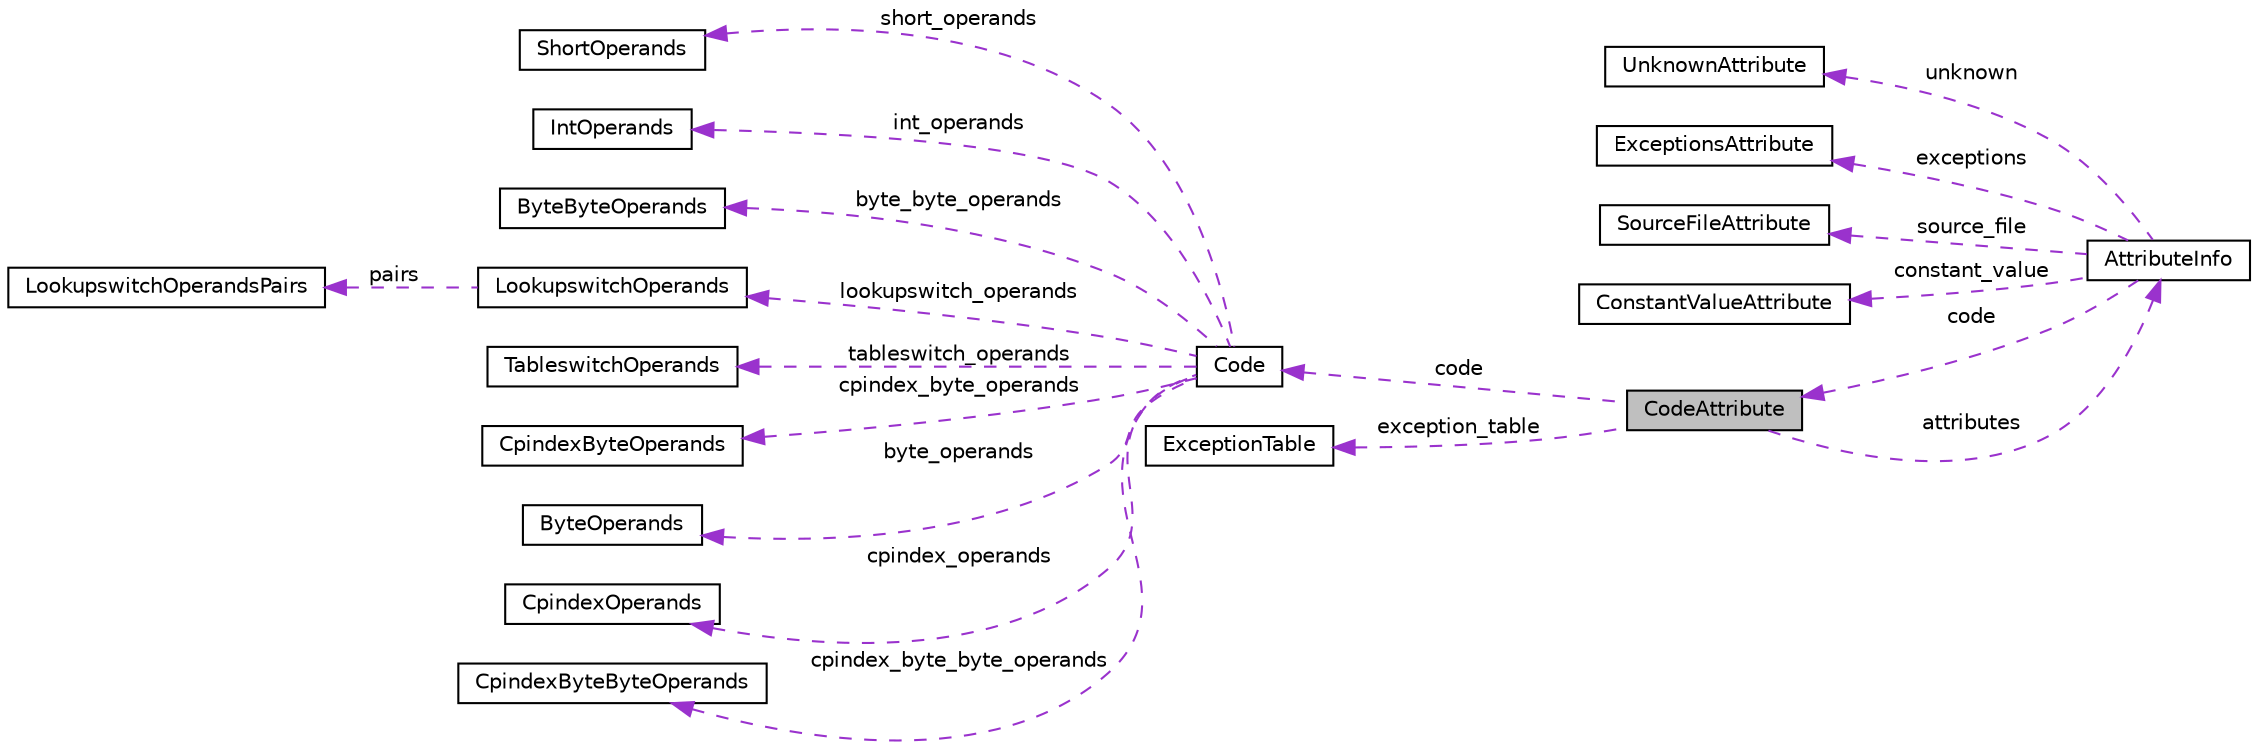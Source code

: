 digraph "CodeAttribute"
{
 // LATEX_PDF_SIZE
  edge [fontname="Helvetica",fontsize="10",labelfontname="Helvetica",labelfontsize="10"];
  node [fontname="Helvetica",fontsize="10",shape=record];
  rankdir="LR";
  Node1 [label="CodeAttribute",height=0.2,width=0.4,color="black", fillcolor="grey75", style="filled", fontcolor="black",tooltip=" "];
  Node2 -> Node1 [dir="back",color="darkorchid3",fontsize="10",style="dashed",label=" attributes" ,fontname="Helvetica"];
  Node2 [label="AttributeInfo",height=0.2,width=0.4,color="black", fillcolor="white", style="filled",URL="$structAttributeInfo.html",tooltip=" "];
  Node3 -> Node2 [dir="back",color="darkorchid3",fontsize="10",style="dashed",label=" unknown" ,fontname="Helvetica"];
  Node3 [label="UnknownAttribute",height=0.2,width=0.4,color="black", fillcolor="white", style="filled",URL="$structUnknownAttribute.html",tooltip=" "];
  Node4 -> Node2 [dir="back",color="darkorchid3",fontsize="10",style="dashed",label=" exceptions" ,fontname="Helvetica"];
  Node4 [label="ExceptionsAttribute",height=0.2,width=0.4,color="black", fillcolor="white", style="filled",URL="$structExceptionsAttribute.html",tooltip=" "];
  Node5 -> Node2 [dir="back",color="darkorchid3",fontsize="10",style="dashed",label=" source_file" ,fontname="Helvetica"];
  Node5 [label="SourceFileAttribute",height=0.2,width=0.4,color="black", fillcolor="white", style="filled",URL="$structSourceFileAttribute.html",tooltip=" "];
  Node1 -> Node2 [dir="back",color="darkorchid3",fontsize="10",style="dashed",label=" code" ,fontname="Helvetica"];
  Node6 -> Node2 [dir="back",color="darkorchid3",fontsize="10",style="dashed",label=" constant_value" ,fontname="Helvetica"];
  Node6 [label="ConstantValueAttribute",height=0.2,width=0.4,color="black", fillcolor="white", style="filled",URL="$structConstantValueAttribute.html",tooltip="É atributo."];
  Node7 -> Node1 [dir="back",color="darkorchid3",fontsize="10",style="dashed",label=" code" ,fontname="Helvetica"];
  Node7 [label="Code",height=0.2,width=0.4,color="black", fillcolor="white", style="filled",URL="$structCode.html",tooltip=" "];
  Node8 -> Node7 [dir="back",color="darkorchid3",fontsize="10",style="dashed",label=" short_operands" ,fontname="Helvetica"];
  Node8 [label="ShortOperands",height=0.2,width=0.4,color="black", fillcolor="white", style="filled",URL="$structShortOperands.html",tooltip=" "];
  Node9 -> Node7 [dir="back",color="darkorchid3",fontsize="10",style="dashed",label=" int_operands" ,fontname="Helvetica"];
  Node9 [label="IntOperands",height=0.2,width=0.4,color="black", fillcolor="white", style="filled",URL="$structIntOperands.html",tooltip=" "];
  Node10 -> Node7 [dir="back",color="darkorchid3",fontsize="10",style="dashed",label=" byte_byte_operands" ,fontname="Helvetica"];
  Node10 [label="ByteByteOperands",height=0.2,width=0.4,color="black", fillcolor="white", style="filled",URL="$structByteByteOperands.html",tooltip=" "];
  Node11 -> Node7 [dir="back",color="darkorchid3",fontsize="10",style="dashed",label=" lookupswitch_operands" ,fontname="Helvetica"];
  Node11 [label="LookupswitchOperands",height=0.2,width=0.4,color="black", fillcolor="white", style="filled",URL="$structLookupswitchOperands.html",tooltip=" "];
  Node12 -> Node11 [dir="back",color="darkorchid3",fontsize="10",style="dashed",label=" pairs" ,fontname="Helvetica"];
  Node12 [label="LookupswitchOperandsPairs",height=0.2,width=0.4,color="black", fillcolor="white", style="filled",URL="$structLookupswitchOperandsPairs.html",tooltip=" "];
  Node13 -> Node7 [dir="back",color="darkorchid3",fontsize="10",style="dashed",label=" tableswitch_operands" ,fontname="Helvetica"];
  Node13 [label="TableswitchOperands",height=0.2,width=0.4,color="black", fillcolor="white", style="filled",URL="$structTableswitchOperands.html",tooltip=" "];
  Node14 -> Node7 [dir="back",color="darkorchid3",fontsize="10",style="dashed",label=" cpindex_byte_operands" ,fontname="Helvetica"];
  Node14 [label="CpindexByteOperands",height=0.2,width=0.4,color="black", fillcolor="white", style="filled",URL="$structCpindexByteOperands.html",tooltip=" "];
  Node15 -> Node7 [dir="back",color="darkorchid3",fontsize="10",style="dashed",label=" byte_operands" ,fontname="Helvetica"];
  Node15 [label="ByteOperands",height=0.2,width=0.4,color="black", fillcolor="white", style="filled",URL="$structByteOperands.html",tooltip=" "];
  Node16 -> Node7 [dir="back",color="darkorchid3",fontsize="10",style="dashed",label=" cpindex_operands" ,fontname="Helvetica"];
  Node16 [label="CpindexOperands",height=0.2,width=0.4,color="black", fillcolor="white", style="filled",URL="$structCpindexOperands.html",tooltip=" "];
  Node17 -> Node7 [dir="back",color="darkorchid3",fontsize="10",style="dashed",label=" cpindex_byte_byte_operands" ,fontname="Helvetica"];
  Node17 [label="CpindexByteByteOperands",height=0.2,width=0.4,color="black", fillcolor="white", style="filled",URL="$structCpindexByteByteOperands.html",tooltip=" "];
  Node18 -> Node1 [dir="back",color="darkorchid3",fontsize="10",style="dashed",label=" exception_table" ,fontname="Helvetica"];
  Node18 [label="ExceptionTable",height=0.2,width=0.4,color="black", fillcolor="white", style="filled",URL="$structExceptionTable.html",tooltip=" "];
}
